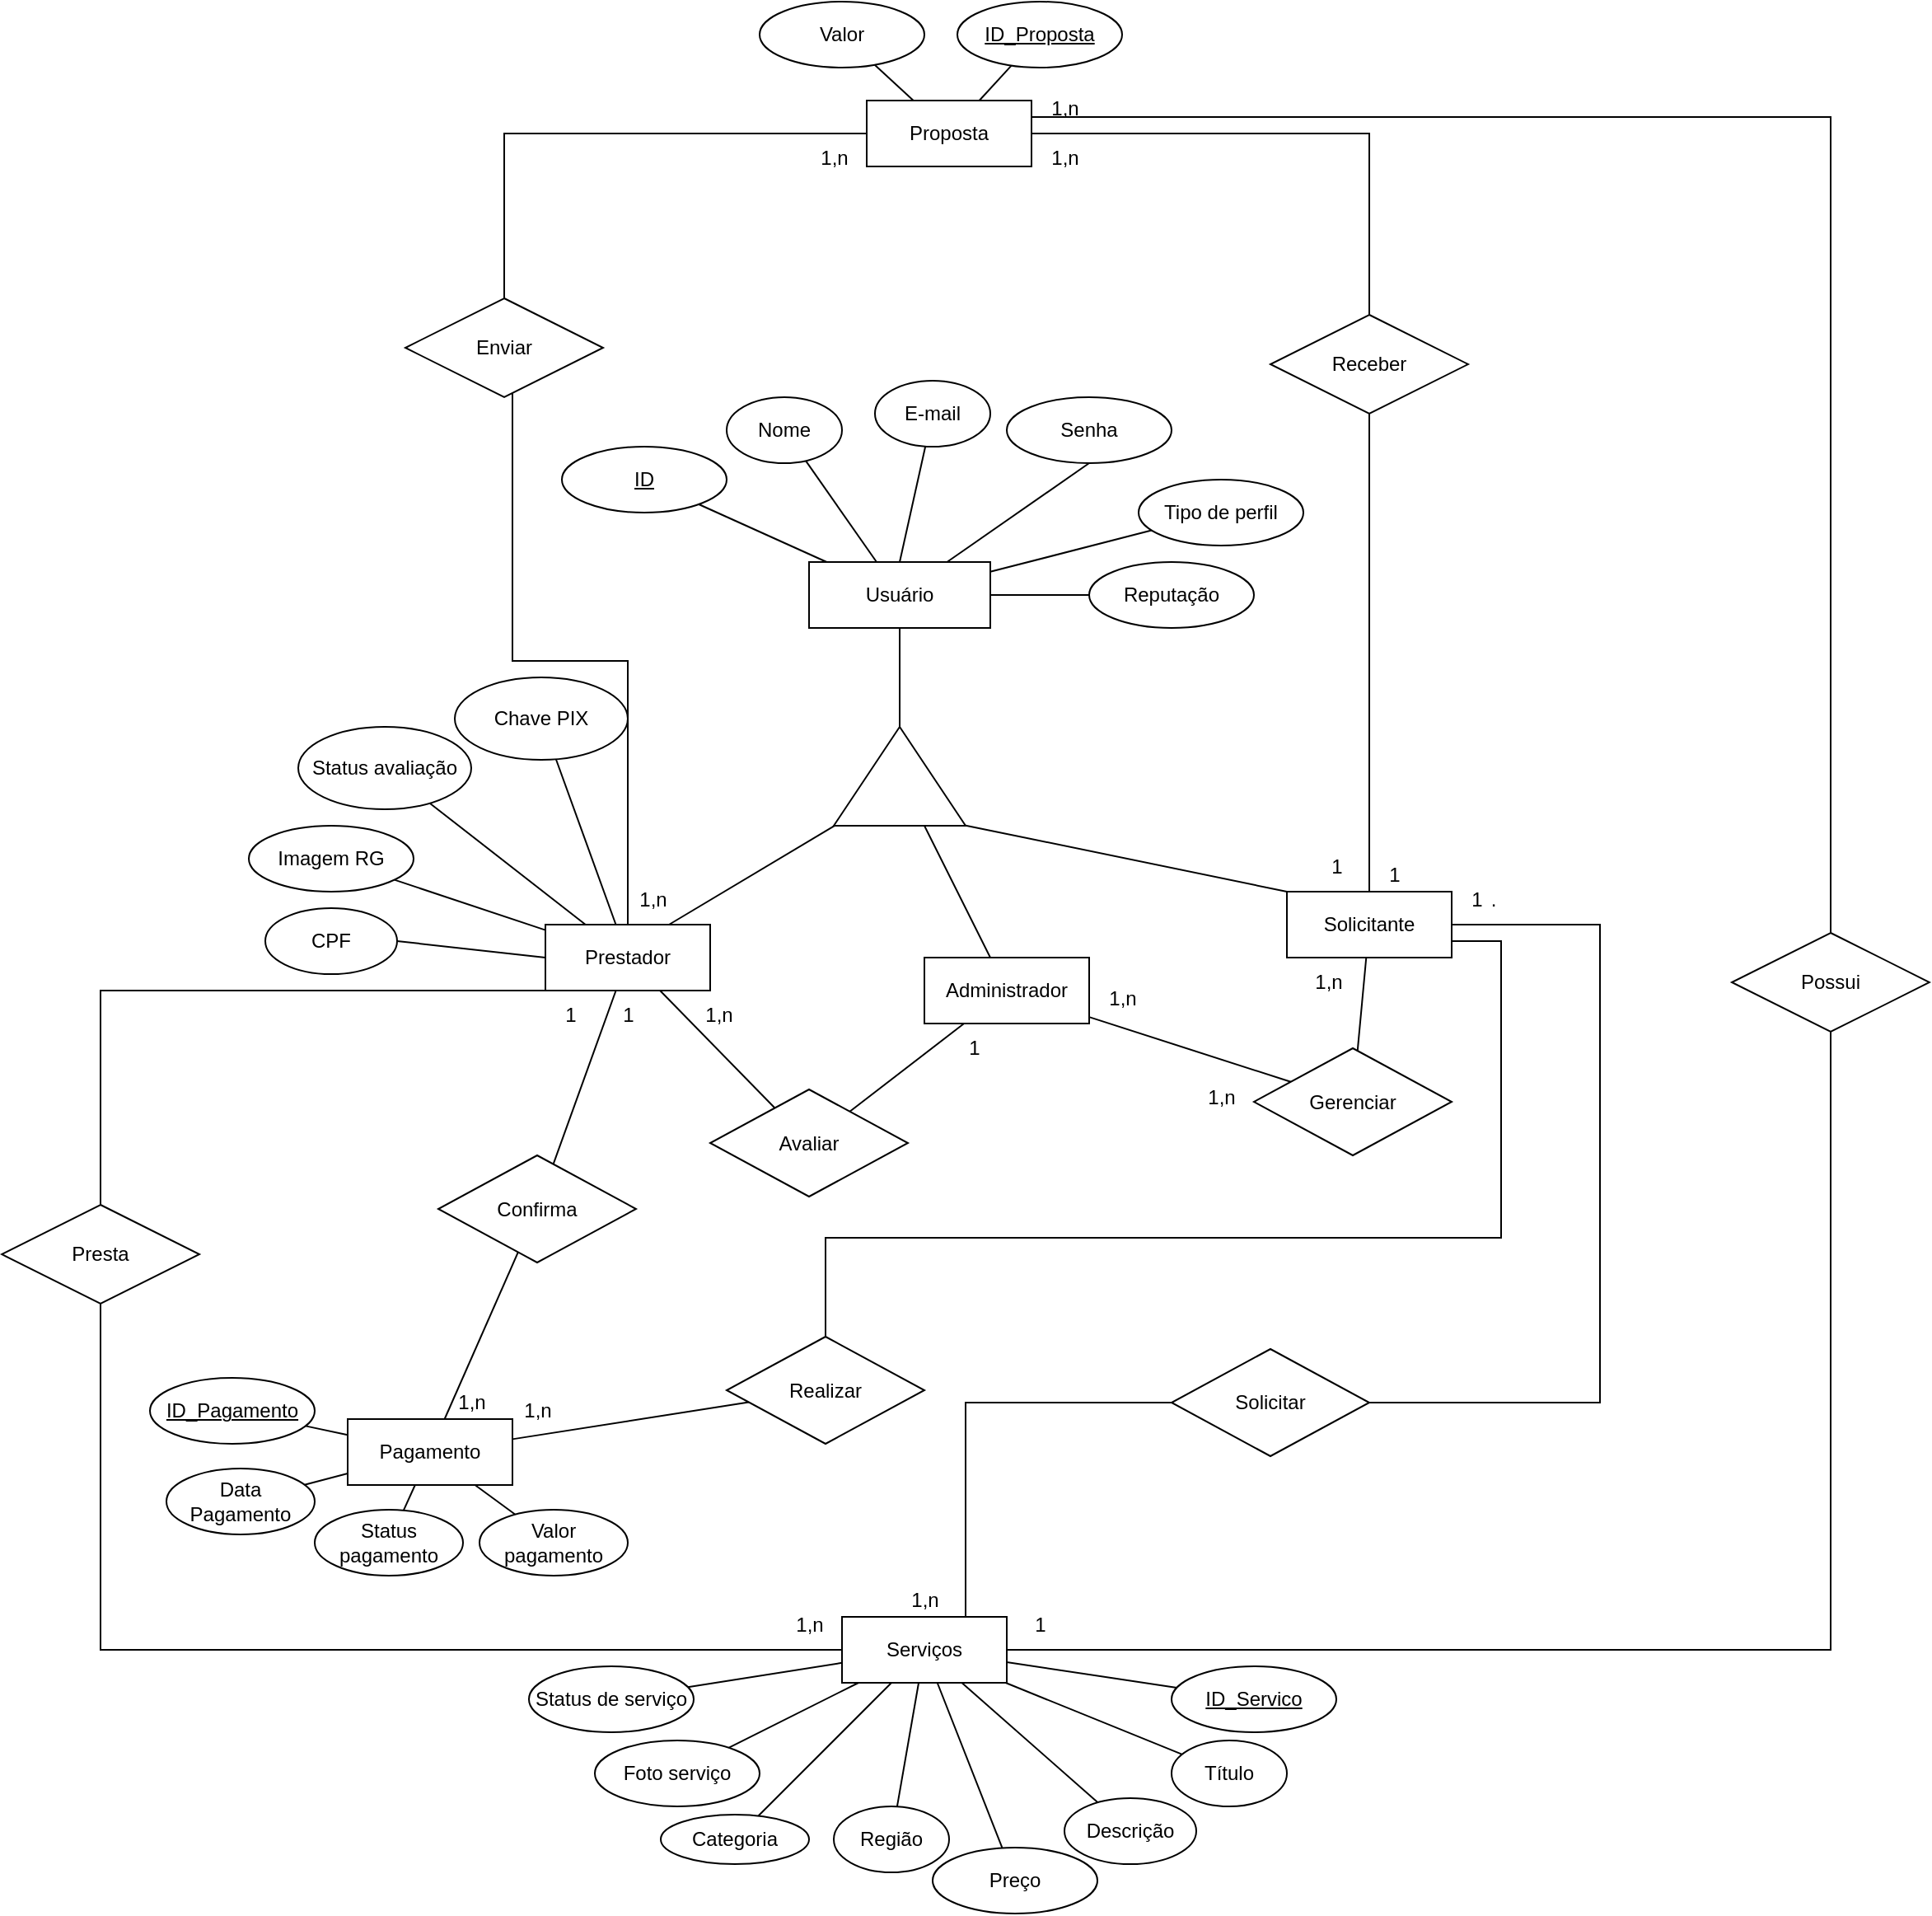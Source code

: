 <mxfile version="26.2.4">
  <diagram name="Página-1" id="JcyMG2jhGsH3KZtCkhdV">
    <mxGraphModel dx="2269" dy="2068" grid="1" gridSize="10" guides="1" tooltips="1" connect="1" arrows="1" fold="1" page="1" pageScale="1" pageWidth="1200" pageHeight="1600" background="light-dark(#FFFFFF,#000000)" math="0" shadow="0">
      <root>
        <mxCell id="0" />
        <mxCell id="1" parent="0" />
        <mxCell id="Ew_XD5PNlUox5SVf1t1h-24" style="rounded=0;orthogonalLoop=1;jettySize=auto;html=1;endArrow=none;startFill=0;" parent="1" source="_T2Y0wLIeWDHS8KvPRdE-2" target="_T2Y0wLIeWDHS8KvPRdE-9" edge="1">
          <mxGeometry relative="1" as="geometry" />
        </mxCell>
        <mxCell id="Ew_XD5PNlUox5SVf1t1h-25" style="rounded=0;orthogonalLoop=1;jettySize=auto;html=1;endArrow=none;startFill=0;" parent="1" source="_T2Y0wLIeWDHS8KvPRdE-2" target="_T2Y0wLIeWDHS8KvPRdE-3" edge="1">
          <mxGeometry relative="1" as="geometry" />
        </mxCell>
        <mxCell id="Ew_XD5PNlUox5SVf1t1h-26" style="rounded=0;orthogonalLoop=1;jettySize=auto;html=1;endArrow=none;startFill=0;" parent="1" source="_T2Y0wLIeWDHS8KvPRdE-2" target="_T2Y0wLIeWDHS8KvPRdE-4" edge="1">
          <mxGeometry relative="1" as="geometry" />
        </mxCell>
        <mxCell id="Ew_XD5PNlUox5SVf1t1h-27" style="rounded=0;orthogonalLoop=1;jettySize=auto;html=1;endArrow=none;startFill=0;" parent="1" source="_T2Y0wLIeWDHS8KvPRdE-2" target="_T2Y0wLIeWDHS8KvPRdE-10" edge="1">
          <mxGeometry relative="1" as="geometry" />
        </mxCell>
        <mxCell id="Ew_XD5PNlUox5SVf1t1h-28" style="rounded=0;orthogonalLoop=1;jettySize=auto;html=1;endArrow=none;startFill=0;" parent="1" source="_T2Y0wLIeWDHS8KvPRdE-2" target="i0ie2_Cp0UdnmwDzQMFm-3" edge="1">
          <mxGeometry relative="1" as="geometry" />
        </mxCell>
        <mxCell id="Ew_XD5PNlUox5SVf1t1h-29" style="rounded=0;orthogonalLoop=1;jettySize=auto;html=1;endArrow=none;startFill=0;" parent="1" source="_T2Y0wLIeWDHS8KvPRdE-2" target="_T2Y0wLIeWDHS8KvPRdE-8" edge="1">
          <mxGeometry relative="1" as="geometry" />
        </mxCell>
        <mxCell id="Ew_XD5PNlUox5SVf1t1h-30" style="rounded=0;orthogonalLoop=1;jettySize=auto;html=1;endArrow=none;startFill=0;" parent="1" source="_T2Y0wLIeWDHS8KvPRdE-2" target="lGSns4z5Jc0-_xj1-aY1-3" edge="1">
          <mxGeometry relative="1" as="geometry" />
        </mxCell>
        <mxCell id="_T2Y0wLIeWDHS8KvPRdE-2" value="Serviços" style="whiteSpace=wrap;html=1;align=center;rounded=0;" parent="1" vertex="1">
          <mxGeometry x="-260" y="130" width="100" height="40" as="geometry" />
        </mxCell>
        <mxCell id="_T2Y0wLIeWDHS8KvPRdE-3" value="Título" style="ellipse;whiteSpace=wrap;html=1;align=center;rounded=0;" parent="1" vertex="1">
          <mxGeometry x="-60" y="205" width="70" height="40" as="geometry" />
        </mxCell>
        <mxCell id="_T2Y0wLIeWDHS8KvPRdE-4" value="Descrição" style="ellipse;whiteSpace=wrap;html=1;align=center;rounded=0;" parent="1" vertex="1">
          <mxGeometry x="-125" y="240" width="80" height="40" as="geometry" />
        </mxCell>
        <mxCell id="_T2Y0wLIeWDHS8KvPRdE-6" value="Foto serviço" style="ellipse;whiteSpace=wrap;html=1;align=center;rounded=0;" parent="1" vertex="1">
          <mxGeometry x="-410" y="205" width="100" height="40" as="geometry" />
        </mxCell>
        <mxCell id="_T2Y0wLIeWDHS8KvPRdE-8" value="Categoria" style="ellipse;whiteSpace=wrap;html=1;align=center;rounded=0;" parent="1" vertex="1">
          <mxGeometry x="-370" y="250" width="90" height="30" as="geometry" />
        </mxCell>
        <mxCell id="i0ie2_Cp0UdnmwDzQMFm-3" value="Região" style="ellipse;whiteSpace=wrap;html=1;rounded=0;" parent="1" vertex="1">
          <mxGeometry x="-265" y="245" width="70" height="40" as="geometry" />
        </mxCell>
        <mxCell id="_T2Y0wLIeWDHS8KvPRdE-9" value="ID_Servico" style="ellipse;whiteSpace=wrap;html=1;align=center;fontStyle=4;rounded=0;" parent="1" vertex="1">
          <mxGeometry x="-60" y="160" width="100" height="40" as="geometry" />
        </mxCell>
        <mxCell id="_T2Y0wLIeWDHS8KvPRdE-10" value="Preço" style="ellipse;whiteSpace=wrap;html=1;align=center;rounded=0;" parent="1" vertex="1">
          <mxGeometry x="-205" y="270" width="100" height="40" as="geometry" />
        </mxCell>
        <mxCell id="yCPtE-13f-HffBvfY-tv-17" style="rounded=0;orthogonalLoop=1;jettySize=auto;html=1;endArrow=none;startFill=0;" parent="1" source="_T2Y0wLIeWDHS8KvPRdE-13" target="yCPtE-13f-HffBvfY-tv-16" edge="1">
          <mxGeometry relative="1" as="geometry" />
        </mxCell>
        <mxCell id="Ew_XD5PNlUox5SVf1t1h-19" style="edgeStyle=orthogonalEdgeStyle;rounded=0;orthogonalLoop=1;jettySize=auto;html=1;endArrow=none;startFill=0;" parent="1" source="_T2Y0wLIeWDHS8KvPRdE-13" target="Ew_XD5PNlUox5SVf1t1h-17" edge="1">
          <mxGeometry relative="1" as="geometry">
            <Array as="points">
              <mxPoint x="-710" y="-250" />
            </Array>
          </mxGeometry>
        </mxCell>
        <mxCell id="_T2Y0wLIeWDHS8KvPRdE-13" value="Prestador" style="whiteSpace=wrap;html=1;align=center;rounded=0;" parent="1" vertex="1">
          <mxGeometry x="-440" y="-290" width="100" height="40" as="geometry" />
        </mxCell>
        <mxCell id="_T2Y0wLIeWDHS8KvPRdE-15" value="CPF" style="ellipse;whiteSpace=wrap;html=1;align=center;rounded=0;" parent="1" vertex="1">
          <mxGeometry x="-610" y="-300" width="80" height="40" as="geometry" />
        </mxCell>
        <mxCell id="_T2Y0wLIeWDHS8KvPRdE-16" value="Senha" style="ellipse;whiteSpace=wrap;html=1;align=center;rounded=0;" parent="1" vertex="1">
          <mxGeometry x="-160" y="-610" width="100" height="40" as="geometry" />
        </mxCell>
        <mxCell id="_T2Y0wLIeWDHS8KvPRdE-17" value="Imagem RG" style="ellipse;whiteSpace=wrap;html=1;align=center;rounded=0;" parent="1" vertex="1">
          <mxGeometry x="-620" y="-350" width="100" height="40" as="geometry" />
        </mxCell>
        <mxCell id="_T2Y0wLIeWDHS8KvPRdE-18" value="Nome" style="ellipse;whiteSpace=wrap;html=1;rounded=0;" parent="1" vertex="1">
          <mxGeometry x="-330" y="-610" width="70" height="40" as="geometry" />
        </mxCell>
        <mxCell id="_T2Y0wLIeWDHS8KvPRdE-20" value="" style="endArrow=none;html=1;rounded=0;" parent="1" source="_RV0Ad8HaOwLRwAmobf5-3" target="_T2Y0wLIeWDHS8KvPRdE-18" edge="1">
          <mxGeometry relative="1" as="geometry">
            <mxPoint x="-840" y="10" as="sourcePoint" />
            <mxPoint x="-680" y="10" as="targetPoint" />
          </mxGeometry>
        </mxCell>
        <mxCell id="_T2Y0wLIeWDHS8KvPRdE-22" value="" style="endArrow=none;html=1;rounded=0;entryX=0.5;entryY=0;entryDx=0;entryDy=0;" parent="1" source="_T2Y0wLIeWDHS8KvPRdE-14" target="_RV0Ad8HaOwLRwAmobf5-3" edge="1">
          <mxGeometry relative="1" as="geometry">
            <mxPoint x="-650" y="120" as="sourcePoint" />
            <mxPoint x="-690" y="130" as="targetPoint" />
          </mxGeometry>
        </mxCell>
        <mxCell id="_T2Y0wLIeWDHS8KvPRdE-24" value="" style="endArrow=none;html=1;rounded=0;entryX=0.5;entryY=1;entryDx=0;entryDy=0;" parent="1" source="_RV0Ad8HaOwLRwAmobf5-3" target="_T2Y0wLIeWDHS8KvPRdE-16" edge="1">
          <mxGeometry relative="1" as="geometry">
            <mxPoint x="-640" y="110" as="sourcePoint" />
            <mxPoint x="-480" y="110" as="targetPoint" />
          </mxGeometry>
        </mxCell>
        <mxCell id="_T2Y0wLIeWDHS8KvPRdE-25" value="" style="endArrow=none;html=1;rounded=0;" parent="1" source="_T2Y0wLIeWDHS8KvPRdE-13" target="_T2Y0wLIeWDHS8KvPRdE-17" edge="1">
          <mxGeometry relative="1" as="geometry">
            <mxPoint x="-510" y="-280" as="sourcePoint" />
            <mxPoint x="-468.411" y="-397.196" as="targetPoint" />
          </mxGeometry>
        </mxCell>
        <mxCell id="_T2Y0wLIeWDHS8KvPRdE-14" value="E-mail" style="ellipse;whiteSpace=wrap;html=1;align=center;rounded=0;" parent="1" vertex="1">
          <mxGeometry x="-240" y="-620" width="70" height="40" as="geometry" />
        </mxCell>
        <mxCell id="Ew_XD5PNlUox5SVf1t1h-14" style="edgeStyle=orthogonalEdgeStyle;rounded=0;orthogonalLoop=1;jettySize=auto;html=1;endArrow=none;startFill=0;entryX=0.5;entryY=0;entryDx=0;entryDy=0;exitX=1;exitY=0.75;exitDx=0;exitDy=0;" parent="1" source="CnzOJHvtrXsOAr2aV-ag-3" target="Ew_XD5PNlUox5SVf1t1h-5" edge="1">
          <mxGeometry relative="1" as="geometry">
            <Array as="points">
              <mxPoint x="140" y="-280" />
              <mxPoint x="140" y="-100" />
              <mxPoint x="-270" y="-100" />
            </Array>
          </mxGeometry>
        </mxCell>
        <mxCell id="CnzOJHvtrXsOAr2aV-ag-3" value="Solicitante" style="whiteSpace=wrap;html=1;align=center;rounded=0;" parent="1" vertex="1">
          <mxGeometry x="10" y="-310" width="100" height="40" as="geometry" />
        </mxCell>
        <mxCell id="Ew_XD5PNlUox5SVf1t1h-1" style="rounded=0;orthogonalLoop=1;jettySize=auto;html=1;endArrow=none;startFill=0;" parent="1" source="_T2Y0wLIeWDHS8KvPRdE-28" target="_RV0Ad8HaOwLRwAmobf5-7" edge="1">
          <mxGeometry relative="1" as="geometry" />
        </mxCell>
        <mxCell id="Ew_XD5PNlUox5SVf1t1h-10" style="rounded=0;orthogonalLoop=1;jettySize=auto;html=1;endArrow=none;startFill=0;" parent="1" source="_T2Y0wLIeWDHS8KvPRdE-28" target="Ew_XD5PNlUox5SVf1t1h-7" edge="1">
          <mxGeometry relative="1" as="geometry" />
        </mxCell>
        <mxCell id="Ew_XD5PNlUox5SVf1t1h-12" style="rounded=0;orthogonalLoop=1;jettySize=auto;html=1;endArrow=none;startFill=0;" parent="1" source="_T2Y0wLIeWDHS8KvPRdE-28" target="Ew_XD5PNlUox5SVf1t1h-6" edge="1">
          <mxGeometry relative="1" as="geometry" />
        </mxCell>
        <mxCell id="_T2Y0wLIeWDHS8KvPRdE-28" value="Administrador" style="whiteSpace=wrap;html=1;align=center;rounded=0;" parent="1" vertex="1">
          <mxGeometry x="-210" y="-270" width="100" height="40" as="geometry" />
        </mxCell>
        <mxCell id="yCPtE-13f-HffBvfY-tv-8" style="rounded=0;orthogonalLoop=1;jettySize=auto;html=1;endArrow=none;startFill=0;" parent="1" source="yCPtE-13f-HffBvfY-tv-3" target="yCPtE-13f-HffBvfY-tv-7" edge="1">
          <mxGeometry relative="1" as="geometry" />
        </mxCell>
        <mxCell id="yCPtE-13f-HffBvfY-tv-10" style="rounded=0;orthogonalLoop=1;jettySize=auto;html=1;endArrow=none;startFill=0;" parent="1" source="yCPtE-13f-HffBvfY-tv-3" target="yCPtE-13f-HffBvfY-tv-9" edge="1">
          <mxGeometry relative="1" as="geometry" />
        </mxCell>
        <mxCell id="yCPtE-13f-HffBvfY-tv-12" style="rounded=0;orthogonalLoop=1;jettySize=auto;html=1;endArrow=none;startFill=0;" parent="1" source="yCPtE-13f-HffBvfY-tv-3" target="yCPtE-13f-HffBvfY-tv-11" edge="1">
          <mxGeometry relative="1" as="geometry" />
        </mxCell>
        <mxCell id="yCPtE-13f-HffBvfY-tv-18" style="rounded=0;orthogonalLoop=1;jettySize=auto;html=1;endArrow=none;startFill=0;" parent="1" source="yCPtE-13f-HffBvfY-tv-3" target="yCPtE-13f-HffBvfY-tv-16" edge="1">
          <mxGeometry relative="1" as="geometry" />
        </mxCell>
        <mxCell id="yCPtE-13f-HffBvfY-tv-3" value="Pagamento" style="whiteSpace=wrap;html=1;align=center;" parent="1" vertex="1">
          <mxGeometry x="-560" y="10" width="100" height="40" as="geometry" />
        </mxCell>
        <mxCell id="yCPtE-13f-HffBvfY-tv-6" style="rounded=0;orthogonalLoop=1;jettySize=auto;html=1;endArrow=none;startFill=0;" parent="1" source="yCPtE-13f-HffBvfY-tv-5" target="yCPtE-13f-HffBvfY-tv-3" edge="1">
          <mxGeometry relative="1" as="geometry" />
        </mxCell>
        <mxCell id="yCPtE-13f-HffBvfY-tv-5" value="ID_Pagamento" style="ellipse;whiteSpace=wrap;html=1;align=center;fontStyle=4;rounded=0;" parent="1" vertex="1">
          <mxGeometry x="-680" y="-15" width="100" height="40" as="geometry" />
        </mxCell>
        <mxCell id="yCPtE-13f-HffBvfY-tv-7" value="Data Pagamento" style="ellipse;whiteSpace=wrap;html=1;rounded=0;" parent="1" vertex="1">
          <mxGeometry x="-670" y="40" width="90" height="40" as="geometry" />
        </mxCell>
        <mxCell id="yCPtE-13f-HffBvfY-tv-9" value="Status pagamento" style="ellipse;whiteSpace=wrap;html=1;rounded=0;" parent="1" vertex="1">
          <mxGeometry x="-580" y="65" width="90" height="40" as="geometry" />
        </mxCell>
        <mxCell id="yCPtE-13f-HffBvfY-tv-11" value="Valor pagamento" style="ellipse;whiteSpace=wrap;html=1;rounded=0;" parent="1" vertex="1">
          <mxGeometry x="-480" y="65" width="90" height="40" as="geometry" />
        </mxCell>
        <mxCell id="yCPtE-13f-HffBvfY-tv-16" value="Confirma" style="shape=rhombus;perimeter=rhombusPerimeter;whiteSpace=wrap;html=1;align=center;" parent="1" vertex="1">
          <mxGeometry x="-505" y="-150" width="120" height="65" as="geometry" />
        </mxCell>
        <mxCell id="PLic-bYPatxAIFcj7no3-6" style="rounded=0;orthogonalLoop=1;jettySize=auto;html=1;endArrow=none;startFill=0;" parent="1" source="_RV0Ad8HaOwLRwAmobf5-3" target="PLic-bYPatxAIFcj7no3-5" edge="1">
          <mxGeometry relative="1" as="geometry" />
        </mxCell>
        <mxCell id="Ew_XD5PNlUox5SVf1t1h-4" style="rounded=0;orthogonalLoop=1;jettySize=auto;html=1;endArrow=none;startFill=0;" parent="1" source="_RV0Ad8HaOwLRwAmobf5-3" target="Ew_XD5PNlUox5SVf1t1h-3" edge="1">
          <mxGeometry relative="1" as="geometry" />
        </mxCell>
        <mxCell id="_RV0Ad8HaOwLRwAmobf5-3" value="Usuário" style="whiteSpace=wrap;html=1;align=center;" parent="1" vertex="1">
          <mxGeometry x="-280" y="-510" width="110" height="40" as="geometry" />
        </mxCell>
        <mxCell id="_RV0Ad8HaOwLRwAmobf5-7" value="" style="triangle;whiteSpace=wrap;html=1;rotation=-90;" parent="1" vertex="1">
          <mxGeometry x="-255" y="-420" width="60" height="80" as="geometry" />
        </mxCell>
        <mxCell id="_RV0Ad8HaOwLRwAmobf5-10" value="" style="endArrow=none;html=1;rounded=0;exitX=1;exitY=0.5;exitDx=0;exitDy=0;entryX=0;entryY=0.5;entryDx=0;entryDy=0;" parent="1" source="_T2Y0wLIeWDHS8KvPRdE-15" target="_T2Y0wLIeWDHS8KvPRdE-13" edge="1">
          <mxGeometry relative="1" as="geometry">
            <mxPoint x="-760" y="-280" as="sourcePoint" />
            <mxPoint x="-600" y="-280" as="targetPoint" />
          </mxGeometry>
        </mxCell>
        <mxCell id="PLic-bYPatxAIFcj7no3-4" style="rounded=0;orthogonalLoop=1;jettySize=auto;html=1;startArrow=none;startFill=0;endArrow=none;" parent="1" source="PLic-bYPatxAIFcj7no3-2" target="_RV0Ad8HaOwLRwAmobf5-3" edge="1">
          <mxGeometry relative="1" as="geometry" />
        </mxCell>
        <mxCell id="PLic-bYPatxAIFcj7no3-2" value="ID" style="ellipse;whiteSpace=wrap;html=1;align=center;fontStyle=4;rounded=0;" parent="1" vertex="1">
          <mxGeometry x="-430" y="-580" width="100" height="40" as="geometry" />
        </mxCell>
        <mxCell id="PLic-bYPatxAIFcj7no3-5" value="Tipo de perfil" style="ellipse;whiteSpace=wrap;html=1;align=center;rounded=0;" parent="1" vertex="1">
          <mxGeometry x="-80" y="-560" width="100" height="40" as="geometry" />
        </mxCell>
        <mxCell id="_RV0Ad8HaOwLRwAmobf5-12" value="" style="endArrow=none;html=1;rounded=0;" parent="1" source="_RV0Ad8HaOwLRwAmobf5-3" target="_RV0Ad8HaOwLRwAmobf5-7" edge="1">
          <mxGeometry relative="1" as="geometry">
            <mxPoint x="-40" y="-460" as="sourcePoint" />
            <mxPoint x="-225" y="-410" as="targetPoint" />
          </mxGeometry>
        </mxCell>
        <mxCell id="_RV0Ad8HaOwLRwAmobf5-13" value="" style="endArrow=none;html=1;rounded=0;exitX=0.005;exitY=0.993;exitDx=0;exitDy=0;exitPerimeter=0;entryX=0;entryY=0;entryDx=0;entryDy=0;" parent="1" source="_RV0Ad8HaOwLRwAmobf5-7" target="CnzOJHvtrXsOAr2aV-ag-3" edge="1">
          <mxGeometry relative="1" as="geometry">
            <mxPoint x="580" y="100" as="sourcePoint" />
            <mxPoint x="740" y="100" as="targetPoint" />
          </mxGeometry>
        </mxCell>
        <mxCell id="_RV0Ad8HaOwLRwAmobf5-14" value="" style="endArrow=none;html=1;rounded=0;exitX=0.75;exitY=0;exitDx=0;exitDy=0;entryX=0.003;entryY=0.01;entryDx=0;entryDy=0;entryPerimeter=0;" parent="1" source="_T2Y0wLIeWDHS8KvPRdE-13" target="_RV0Ad8HaOwLRwAmobf5-7" edge="1">
          <mxGeometry relative="1" as="geometry">
            <mxPoint x="90" y="100" as="sourcePoint" />
            <mxPoint x="250" y="100" as="targetPoint" />
          </mxGeometry>
        </mxCell>
        <mxCell id="Ew_XD5PNlUox5SVf1t1h-36" style="rounded=0;orthogonalLoop=1;jettySize=auto;html=1;endArrow=none;startFill=0;" parent="1" source="Ew_XD5PNlUox5SVf1t1h-2" target="Ew_XD5PNlUox5SVf1t1h-8" edge="1">
          <mxGeometry relative="1" as="geometry" />
        </mxCell>
        <mxCell id="Ew_XD5PNlUox5SVf1t1h-37" style="rounded=0;orthogonalLoop=1;jettySize=auto;html=1;endArrow=none;startFill=0;" parent="1" source="Ew_XD5PNlUox5SVf1t1h-2" target="Ew_XD5PNlUox5SVf1t1h-31" edge="1">
          <mxGeometry relative="1" as="geometry" />
        </mxCell>
        <mxCell id="mYHE95Vr9-6WMMvsO3Ki-3" style="edgeStyle=orthogonalEdgeStyle;rounded=0;orthogonalLoop=1;jettySize=auto;html=1;endArrow=none;startFill=0;" parent="1" source="mYHE95Vr9-6WMMvsO3Ki-8" target="CnzOJHvtrXsOAr2aV-ag-3" edge="1">
          <mxGeometry relative="1" as="geometry">
            <mxPoint x="80" y="-660" as="sourcePoint" />
          </mxGeometry>
        </mxCell>
        <mxCell id="mYHE95Vr9-6WMMvsO3Ki-4" style="edgeStyle=orthogonalEdgeStyle;rounded=0;orthogonalLoop=1;jettySize=auto;html=1;endArrow=none;startFill=0;" parent="1" source="mYHE95Vr9-6WMMvsO3Ki-5" target="_T2Y0wLIeWDHS8KvPRdE-13" edge="1">
          <mxGeometry relative="1" as="geometry">
            <mxPoint x="-335" y="-785" as="sourcePoint" />
            <mxPoint x="-480" y="-305" as="targetPoint" />
            <Array as="points">
              <mxPoint x="-460" y="-450" />
              <mxPoint x="-390" y="-450" />
            </Array>
          </mxGeometry>
        </mxCell>
        <mxCell id="_7RJzYzn8xFOkT6vJUTH-1" style="edgeStyle=orthogonalEdgeStyle;rounded=0;orthogonalLoop=1;jettySize=auto;html=1;endArrow=none;startFill=0;" parent="1" source="Ew_XD5PNlUox5SVf1t1h-2" target="_7RJzYzn8xFOkT6vJUTH-2" edge="1">
          <mxGeometry relative="1" as="geometry">
            <mxPoint x="350" y="-400" as="targetPoint" />
            <Array as="points">
              <mxPoint x="340" y="-780" />
            </Array>
          </mxGeometry>
        </mxCell>
        <mxCell id="Ew_XD5PNlUox5SVf1t1h-2" value="Proposta" style="whiteSpace=wrap;html=1;align=center;" parent="1" vertex="1">
          <mxGeometry x="-245" y="-790" width="100" height="40" as="geometry" />
        </mxCell>
        <mxCell id="Ew_XD5PNlUox5SVf1t1h-3" value="Reputação" style="ellipse;whiteSpace=wrap;html=1;align=center;rounded=0;" parent="1" vertex="1">
          <mxGeometry x="-110" y="-510" width="100" height="40" as="geometry" />
        </mxCell>
        <mxCell id="Ew_XD5PNlUox5SVf1t1h-15" style="rounded=0;orthogonalLoop=1;jettySize=auto;html=1;endArrow=none;startFill=0;" parent="1" source="Ew_XD5PNlUox5SVf1t1h-5" target="yCPtE-13f-HffBvfY-tv-3" edge="1">
          <mxGeometry relative="1" as="geometry" />
        </mxCell>
        <mxCell id="Ew_XD5PNlUox5SVf1t1h-5" value="Realizar" style="shape=rhombus;perimeter=rhombusPerimeter;whiteSpace=wrap;html=1;align=center;" parent="1" vertex="1">
          <mxGeometry x="-330" y="-40" width="120" height="65" as="geometry" />
        </mxCell>
        <mxCell id="Ew_XD5PNlUox5SVf1t1h-13" style="rounded=0;orthogonalLoop=1;jettySize=auto;html=1;endArrow=none;startFill=0;" parent="1" source="Ew_XD5PNlUox5SVf1t1h-6" target="CnzOJHvtrXsOAr2aV-ag-3" edge="1">
          <mxGeometry relative="1" as="geometry" />
        </mxCell>
        <mxCell id="Ew_XD5PNlUox5SVf1t1h-6" value="Gerenciar" style="shape=rhombus;perimeter=rhombusPerimeter;whiteSpace=wrap;html=1;align=center;" parent="1" vertex="1">
          <mxGeometry x="-10" y="-215" width="120" height="65" as="geometry" />
        </mxCell>
        <mxCell id="Ew_XD5PNlUox5SVf1t1h-11" style="rounded=0;orthogonalLoop=1;jettySize=auto;html=1;endArrow=none;startFill=0;" parent="1" source="Ew_XD5PNlUox5SVf1t1h-7" target="_T2Y0wLIeWDHS8KvPRdE-13" edge="1">
          <mxGeometry relative="1" as="geometry" />
        </mxCell>
        <mxCell id="Ew_XD5PNlUox5SVf1t1h-7" value="Avaliar" style="shape=rhombus;perimeter=rhombusPerimeter;whiteSpace=wrap;html=1;align=center;" parent="1" vertex="1">
          <mxGeometry x="-340" y="-190" width="120" height="65" as="geometry" />
        </mxCell>
        <mxCell id="Ew_XD5PNlUox5SVf1t1h-8" value="ID_Proposta" style="ellipse;whiteSpace=wrap;html=1;align=center;fontStyle=4;rounded=0;" parent="1" vertex="1">
          <mxGeometry x="-190" y="-850" width="100" height="40" as="geometry" />
        </mxCell>
        <mxCell id="Ew_XD5PNlUox5SVf1t1h-20" style="edgeStyle=orthogonalEdgeStyle;rounded=0;orthogonalLoop=1;jettySize=auto;html=1;endArrow=none;startFill=0;" parent="1" source="Ew_XD5PNlUox5SVf1t1h-17" target="_T2Y0wLIeWDHS8KvPRdE-2" edge="1">
          <mxGeometry relative="1" as="geometry">
            <Array as="points">
              <mxPoint x="-710" y="150" />
            </Array>
          </mxGeometry>
        </mxCell>
        <mxCell id="Ew_XD5PNlUox5SVf1t1h-17" value="Presta" style="shape=rhombus;perimeter=rhombusPerimeter;whiteSpace=wrap;html=1;align=center;" parent="1" vertex="1">
          <mxGeometry x="-770" y="-120" width="120" height="60" as="geometry" />
        </mxCell>
        <mxCell id="Ew_XD5PNlUox5SVf1t1h-21" value="Solicitar" style="shape=rhombus;perimeter=rhombusPerimeter;whiteSpace=wrap;html=1;align=center;" parent="1" vertex="1">
          <mxGeometry x="-60" y="-32.5" width="120" height="65" as="geometry" />
        </mxCell>
        <mxCell id="Ew_XD5PNlUox5SVf1t1h-31" value="Valor" style="ellipse;whiteSpace=wrap;html=1;align=center;rounded=0;" parent="1" vertex="1">
          <mxGeometry x="-310" y="-850" width="100" height="40" as="geometry" />
        </mxCell>
        <mxCell id="Ew_XD5PNlUox5SVf1t1h-44" value="1,n" style="text;html=1;align=center;verticalAlign=middle;resizable=0;points=[];autosize=1;strokeColor=none;fillColor=none;" parent="1" vertex="1">
          <mxGeometry x="-230" y="105" width="40" height="30" as="geometry" />
        </mxCell>
        <mxCell id="Ew_XD5PNlUox5SVf1t1h-45" value="1" style="text;html=1;align=center;verticalAlign=middle;resizable=0;points=[];autosize=1;strokeColor=none;fillColor=none;" parent="1" vertex="1">
          <mxGeometry x="110" y="-320" width="30" height="30" as="geometry" />
        </mxCell>
        <mxCell id="Ew_XD5PNlUox5SVf1t1h-46" value="1,n" style="text;html=1;align=center;verticalAlign=middle;resizable=0;points=[];autosize=1;strokeColor=none;fillColor=none;" parent="1" vertex="1">
          <mxGeometry x="15" y="-270" width="40" height="30" as="geometry" />
        </mxCell>
        <mxCell id="Ew_XD5PNlUox5SVf1t1h-47" value="1,n" style="text;html=1;align=center;verticalAlign=middle;resizable=0;points=[];autosize=1;strokeColor=none;fillColor=none;" parent="1" vertex="1">
          <mxGeometry x="-110" y="-260" width="40" height="30" as="geometry" />
        </mxCell>
        <mxCell id="Ew_XD5PNlUox5SVf1t1h-48" value="1" style="text;html=1;align=center;verticalAlign=middle;resizable=0;points=[];autosize=1;strokeColor=none;fillColor=none;" parent="1" vertex="1">
          <mxGeometry x="-195" y="-230" width="30" height="30" as="geometry" />
        </mxCell>
        <mxCell id="Ew_XD5PNlUox5SVf1t1h-49" value="1,n" style="text;html=1;align=center;verticalAlign=middle;resizable=0;points=[];autosize=1;strokeColor=none;fillColor=none;" parent="1" vertex="1">
          <mxGeometry x="-355" y="-250" width="40" height="30" as="geometry" />
        </mxCell>
        <mxCell id="Ew_XD5PNlUox5SVf1t1h-50" value="1,n" style="text;html=1;align=center;verticalAlign=middle;resizable=0;points=[];autosize=1;strokeColor=none;fillColor=none;" parent="1" vertex="1">
          <mxGeometry x="-50" y="-200" width="40" height="30" as="geometry" />
        </mxCell>
        <mxCell id="Ew_XD5PNlUox5SVf1t1h-51" value="1" style="text;html=1;align=center;verticalAlign=middle;resizable=0;points=[];autosize=1;strokeColor=none;fillColor=none;" parent="1" vertex="1">
          <mxGeometry x="-405" y="-250" width="30" height="30" as="geometry" />
        </mxCell>
        <mxCell id="Ew_XD5PNlUox5SVf1t1h-52" value="1,n" style="text;html=1;align=center;verticalAlign=middle;resizable=0;points=[];autosize=1;strokeColor=none;fillColor=none;" parent="1" vertex="1">
          <mxGeometry x="-505" y="-15" width="40" height="30" as="geometry" />
        </mxCell>
        <mxCell id="Ew_XD5PNlUox5SVf1t1h-53" value="1" style="text;html=1;align=center;verticalAlign=middle;resizable=0;points=[];autosize=1;strokeColor=none;fillColor=none;" parent="1" vertex="1">
          <mxGeometry x="-440" y="-250" width="30" height="30" as="geometry" />
        </mxCell>
        <mxCell id="Ew_XD5PNlUox5SVf1t1h-54" value="1,n" style="text;html=1;align=center;verticalAlign=middle;resizable=0;points=[];autosize=1;strokeColor=none;fillColor=none;" parent="1" vertex="1">
          <mxGeometry x="-300" y="120" width="40" height="30" as="geometry" />
        </mxCell>
        <mxCell id="mYHE95Vr9-6WMMvsO3Ki-1" value="Status avaliação" style="ellipse;whiteSpace=wrap;html=1;align=center;rounded=0;" parent="1" vertex="1">
          <mxGeometry x="-590" y="-410" width="105" height="50" as="geometry" />
        </mxCell>
        <mxCell id="mYHE95Vr9-6WMMvsO3Ki-2" value="" style="endArrow=none;html=1;rounded=0;" parent="1" source="_T2Y0wLIeWDHS8KvPRdE-13" target="mYHE95Vr9-6WMMvsO3Ki-1" edge="1">
          <mxGeometry relative="1" as="geometry">
            <mxPoint x="-403" y="-280" as="sourcePoint" />
            <mxPoint x="-429" y="-302" as="targetPoint" />
          </mxGeometry>
        </mxCell>
        <mxCell id="mYHE95Vr9-6WMMvsO3Ki-7" style="edgeStyle=orthogonalEdgeStyle;rounded=0;orthogonalLoop=1;jettySize=auto;html=1;endArrow=none;startFill=0;" parent="1" source="mYHE95Vr9-6WMMvsO3Ki-5" target="Ew_XD5PNlUox5SVf1t1h-2" edge="1">
          <mxGeometry relative="1" as="geometry">
            <Array as="points">
              <mxPoint x="-465" y="-770" />
            </Array>
          </mxGeometry>
        </mxCell>
        <mxCell id="mYHE95Vr9-6WMMvsO3Ki-5" value="Enviar" style="shape=rhombus;perimeter=rhombusPerimeter;whiteSpace=wrap;html=1;align=center;" parent="1" vertex="1">
          <mxGeometry x="-525" y="-670" width="120" height="60" as="geometry" />
        </mxCell>
        <mxCell id="mYHE95Vr9-6WMMvsO3Ki-9" style="edgeStyle=orthogonalEdgeStyle;rounded=0;orthogonalLoop=1;jettySize=auto;html=1;endArrow=none;startFill=0;" parent="1" source="mYHE95Vr9-6WMMvsO3Ki-8" target="Ew_XD5PNlUox5SVf1t1h-2" edge="1">
          <mxGeometry relative="1" as="geometry">
            <Array as="points">
              <mxPoint x="60" y="-770" />
            </Array>
          </mxGeometry>
        </mxCell>
        <mxCell id="mYHE95Vr9-6WMMvsO3Ki-8" value="Receber" style="shape=rhombus;perimeter=rhombusPerimeter;whiteSpace=wrap;html=1;align=center;" parent="1" vertex="1">
          <mxGeometry y="-660" width="120" height="60" as="geometry" />
        </mxCell>
        <mxCell id="mYHE95Vr9-6WMMvsO3Ki-10" value="1,n" style="text;html=1;align=center;verticalAlign=middle;resizable=0;points=[];autosize=1;strokeColor=none;fillColor=none;" parent="1" vertex="1">
          <mxGeometry x="-395" y="-320" width="40" height="30" as="geometry" />
        </mxCell>
        <mxCell id="mYHE95Vr9-6WMMvsO3Ki-11" value="1,n" style="text;html=1;align=center;verticalAlign=middle;resizable=0;points=[];autosize=1;strokeColor=none;fillColor=none;" parent="1" vertex="1">
          <mxGeometry x="-285" y="-770" width="40" height="30" as="geometry" />
        </mxCell>
        <mxCell id="mYHE95Vr9-6WMMvsO3Ki-12" value="1,n" style="text;html=1;align=center;verticalAlign=middle;resizable=0;points=[];autosize=1;strokeColor=none;fillColor=none;" parent="1" vertex="1">
          <mxGeometry x="-145" y="-770" width="40" height="30" as="geometry" />
        </mxCell>
        <mxCell id="mYHE95Vr9-6WMMvsO3Ki-13" value="1" style="text;html=1;align=center;verticalAlign=middle;resizable=0;points=[];autosize=1;strokeColor=none;fillColor=none;" parent="1" vertex="1">
          <mxGeometry x="25" y="-340" width="30" height="30" as="geometry" />
        </mxCell>
        <mxCell id="mYHE95Vr9-6WMMvsO3Ki-15" value="." style="text;html=1;align=center;verticalAlign=middle;resizable=0;points=[];autosize=1;strokeColor=none;fillColor=none;" parent="1" vertex="1">
          <mxGeometry x="120" y="-320" width="30" height="30" as="geometry" />
        </mxCell>
        <mxCell id="mYHE95Vr9-6WMMvsO3Ki-16" value="1,n" style="text;html=1;align=center;verticalAlign=middle;resizable=0;points=[];autosize=1;strokeColor=none;fillColor=none;" parent="1" vertex="1">
          <mxGeometry x="-465" y="-10" width="40" height="30" as="geometry" />
        </mxCell>
        <mxCell id="mYHE95Vr9-6WMMvsO3Ki-17" value="1" style="text;html=1;align=center;verticalAlign=middle;resizable=0;points=[];autosize=1;strokeColor=none;fillColor=none;" parent="1" vertex="1">
          <mxGeometry x="60" y="-335" width="30" height="30" as="geometry" />
        </mxCell>
        <mxCell id="e-fvVr5EEGskCuqD0rjc-1" value="" style="endArrow=none;html=1;rounded=0;exitX=1;exitY=0.5;exitDx=0;exitDy=0;entryX=1;entryY=0.5;entryDx=0;entryDy=0;" parent="1" source="Ew_XD5PNlUox5SVf1t1h-21" target="CnzOJHvtrXsOAr2aV-ag-3" edge="1">
          <mxGeometry relative="1" as="geometry">
            <mxPoint x="180" y="-20" as="sourcePoint" />
            <mxPoint x="340" y="-20" as="targetPoint" />
            <Array as="points">
              <mxPoint x="200" />
              <mxPoint x="200" y="-290" />
            </Array>
          </mxGeometry>
        </mxCell>
        <mxCell id="e-fvVr5EEGskCuqD0rjc-2" value="" style="endArrow=none;html=1;rounded=0;exitX=0;exitY=0.5;exitDx=0;exitDy=0;entryX=0.75;entryY=0;entryDx=0;entryDy=0;" parent="1" source="Ew_XD5PNlUox5SVf1t1h-21" target="_T2Y0wLIeWDHS8KvPRdE-2" edge="1">
          <mxGeometry relative="1" as="geometry">
            <mxPoint x="130" y="30" as="sourcePoint" />
            <mxPoint x="290" y="30" as="targetPoint" />
            <Array as="points">
              <mxPoint x="-185" />
            </Array>
          </mxGeometry>
        </mxCell>
        <mxCell id="_7RJzYzn8xFOkT6vJUTH-3" style="edgeStyle=orthogonalEdgeStyle;rounded=0;orthogonalLoop=1;jettySize=auto;html=1;endArrow=none;startFill=0;" parent="1" source="_7RJzYzn8xFOkT6vJUTH-2" target="_T2Y0wLIeWDHS8KvPRdE-2" edge="1">
          <mxGeometry relative="1" as="geometry">
            <Array as="points">
              <mxPoint x="340" y="150" />
            </Array>
          </mxGeometry>
        </mxCell>
        <mxCell id="_7RJzYzn8xFOkT6vJUTH-2" value="Possui" style="shape=rhombus;perimeter=rhombusPerimeter;whiteSpace=wrap;html=1;align=center;" parent="1" vertex="1">
          <mxGeometry x="280" y="-285" width="120" height="60" as="geometry" />
        </mxCell>
        <mxCell id="_7RJzYzn8xFOkT6vJUTH-4" value="1,n" style="text;html=1;align=center;verticalAlign=middle;resizable=0;points=[];autosize=1;strokeColor=none;fillColor=none;" parent="1" vertex="1">
          <mxGeometry x="-145" y="-800" width="40" height="30" as="geometry" />
        </mxCell>
        <mxCell id="_7RJzYzn8xFOkT6vJUTH-5" value="1" style="text;html=1;align=center;verticalAlign=middle;resizable=0;points=[];autosize=1;strokeColor=none;fillColor=none;" parent="1" vertex="1">
          <mxGeometry x="-155" y="120" width="30" height="30" as="geometry" />
        </mxCell>
        <mxCell id="lGSns4z5Jc0-_xj1-aY1-1" value="Chave PIX" style="ellipse;whiteSpace=wrap;html=1;align=center;rounded=0;" vertex="1" parent="1">
          <mxGeometry x="-495" y="-440" width="105" height="50" as="geometry" />
        </mxCell>
        <mxCell id="lGSns4z5Jc0-_xj1-aY1-2" value="" style="endArrow=none;html=1;rounded=0;" edge="1" parent="1" source="_T2Y0wLIeWDHS8KvPRdE-13" target="lGSns4z5Jc0-_xj1-aY1-1">
          <mxGeometry relative="1" as="geometry">
            <mxPoint x="-406" y="-280" as="sourcePoint" />
            <mxPoint x="-500" y="-354" as="targetPoint" />
          </mxGeometry>
        </mxCell>
        <mxCell id="lGSns4z5Jc0-_xj1-aY1-3" value="Status de serviço" style="ellipse;whiteSpace=wrap;html=1;align=center;rounded=0;" vertex="1" parent="1">
          <mxGeometry x="-450" y="160" width="100" height="40" as="geometry" />
        </mxCell>
        <mxCell id="lGSns4z5Jc0-_xj1-aY1-4" style="rounded=0;orthogonalLoop=1;jettySize=auto;html=1;endArrow=none;startFill=0;" edge="1" parent="1" source="_T2Y0wLIeWDHS8KvPRdE-2" target="_T2Y0wLIeWDHS8KvPRdE-6">
          <mxGeometry relative="1" as="geometry">
            <mxPoint x="-250" y="168" as="sourcePoint" />
            <mxPoint x="-343" y="183" as="targetPoint" />
          </mxGeometry>
        </mxCell>
      </root>
    </mxGraphModel>
  </diagram>
</mxfile>
